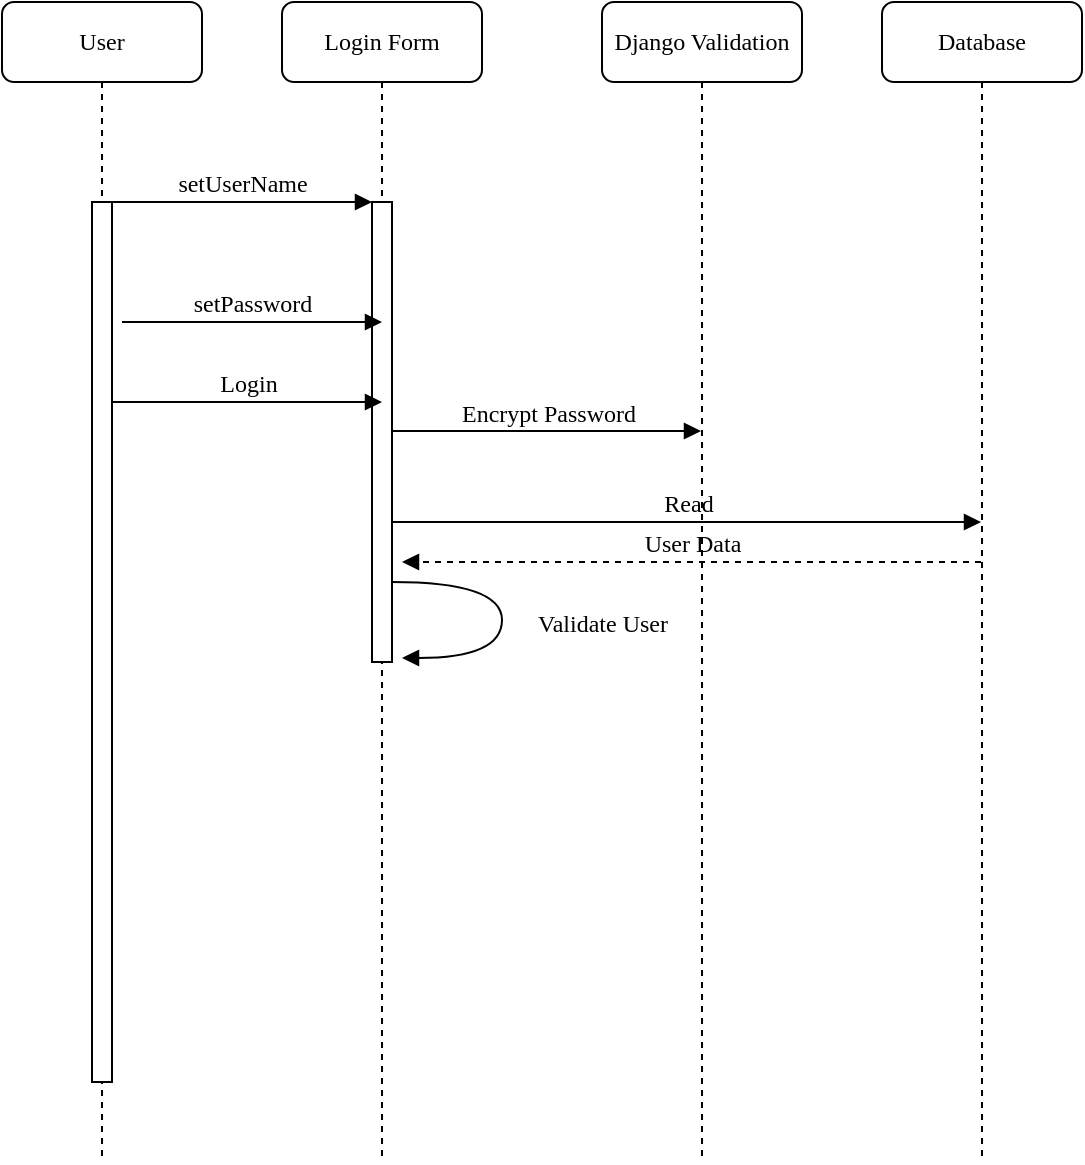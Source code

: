 <mxfile version="10.7.0" type="device"><diagram name="Login" id="13e1069c-82ec-6db2-03f1-153e76fe0fe0"><mxGraphModel dx="754" dy="604" grid="1" gridSize="10" guides="1" tooltips="1" connect="1" arrows="1" fold="1" page="1" pageScale="1" pageWidth="1100" pageHeight="850" background="#ffffff" math="0" shadow="0"><root><mxCell id="0"/><mxCell id="1" parent="0"/><mxCell id="7baba1c4bc27f4b0-2" value="Login Form" style="shape=umlLifeline;perimeter=lifelinePerimeter;whiteSpace=wrap;html=1;container=1;collapsible=0;recursiveResize=0;outlineConnect=0;rounded=1;shadow=0;comic=0;labelBackgroundColor=none;strokeColor=#000000;strokeWidth=1;fillColor=#FFFFFF;fontFamily=Verdana;fontSize=12;fontColor=#000000;align=center;" parent="1" vertex="1"><mxGeometry x="240" y="80" width="100" height="580" as="geometry"/></mxCell><mxCell id="7baba1c4bc27f4b0-10" value="" style="html=1;points=[];perimeter=orthogonalPerimeter;rounded=0;shadow=0;comic=0;labelBackgroundColor=none;strokeColor=#000000;strokeWidth=1;fillColor=#FFFFFF;fontFamily=Verdana;fontSize=12;fontColor=#000000;align=center;" parent="7baba1c4bc27f4b0-2" vertex="1"><mxGeometry x="45" y="100" width="10" height="230" as="geometry"/></mxCell><mxCell id="7baba1c4bc27f4b0-3" value="Django Validation" style="shape=umlLifeline;perimeter=lifelinePerimeter;whiteSpace=wrap;html=1;container=1;collapsible=0;recursiveResize=0;outlineConnect=0;rounded=1;shadow=0;comic=0;labelBackgroundColor=none;strokeColor=#000000;strokeWidth=1;fillColor=#FFFFFF;fontFamily=Verdana;fontSize=12;fontColor=#000000;align=center;" parent="1" vertex="1"><mxGeometry x="400" y="80" width="100" height="580" as="geometry"/></mxCell><mxCell id="7baba1c4bc27f4b0-4" value="Database" style="shape=umlLifeline;perimeter=lifelinePerimeter;whiteSpace=wrap;html=1;container=1;collapsible=0;recursiveResize=0;outlineConnect=0;rounded=1;shadow=0;comic=0;labelBackgroundColor=none;strokeColor=#000000;strokeWidth=1;fillColor=#FFFFFF;fontFamily=Verdana;fontSize=12;fontColor=#000000;align=center;" parent="1" vertex="1"><mxGeometry x="540" y="80" width="100" height="580" as="geometry"/></mxCell><mxCell id="7baba1c4bc27f4b0-8" value="User" style="shape=umlLifeline;perimeter=lifelinePerimeter;whiteSpace=wrap;html=1;container=1;collapsible=0;recursiveResize=0;outlineConnect=0;rounded=1;shadow=0;comic=0;labelBackgroundColor=none;strokeColor=#000000;strokeWidth=1;fillColor=#FFFFFF;fontFamily=Verdana;fontSize=12;fontColor=#000000;align=center;" parent="1" vertex="1"><mxGeometry x="100" y="80" width="100" height="580" as="geometry"/></mxCell><mxCell id="7baba1c4bc27f4b0-9" value="" style="html=1;points=[];perimeter=orthogonalPerimeter;rounded=0;shadow=0;comic=0;labelBackgroundColor=none;strokeColor=#000000;strokeWidth=1;fillColor=#FFFFFF;fontFamily=Verdana;fontSize=12;fontColor=#000000;align=center;" parent="7baba1c4bc27f4b0-8" vertex="1"><mxGeometry x="45" y="100" width="10" height="440" as="geometry"/></mxCell><mxCell id="7baba1c4bc27f4b0-11" value="setUserName" style="html=1;verticalAlign=bottom;endArrow=block;entryX=0;entryY=0;labelBackgroundColor=none;fontFamily=Verdana;fontSize=12;edgeStyle=elbowEdgeStyle;elbow=vertical;" parent="1" source="7baba1c4bc27f4b0-9" target="7baba1c4bc27f4b0-10" edge="1"><mxGeometry relative="1" as="geometry"><mxPoint x="220" y="190" as="sourcePoint"/></mxGeometry></mxCell><mxCell id="PRIiNtoWwAZ16nv0uxom-2" value="setPassword" style="html=1;verticalAlign=bottom;endArrow=block;labelBackgroundColor=none;fontFamily=Verdana;fontSize=12;edgeStyle=elbowEdgeStyle;elbow=vertical;" parent="1" edge="1"><mxGeometry relative="1" as="geometry"><mxPoint x="160" y="240" as="sourcePoint"/><mxPoint x="290" y="240" as="targetPoint"/></mxGeometry></mxCell><mxCell id="PRIiNtoWwAZ16nv0uxom-3" value="Login" style="html=1;verticalAlign=bottom;endArrow=block;labelBackgroundColor=none;fontFamily=Verdana;fontSize=12;edgeStyle=elbowEdgeStyle;elbow=vertical;" parent="1" edge="1"><mxGeometry relative="1" as="geometry"><mxPoint x="155" y="280" as="sourcePoint"/><mxPoint x="290" y="280" as="targetPoint"/></mxGeometry></mxCell><mxCell id="PRIiNtoWwAZ16nv0uxom-4" value="Encrypt Password" style="html=1;verticalAlign=bottom;endArrow=block;labelBackgroundColor=none;fontFamily=Verdana;fontSize=12;edgeStyle=elbowEdgeStyle;elbow=vertical;" parent="1" target="7baba1c4bc27f4b0-3" edge="1"><mxGeometry relative="1" as="geometry"><mxPoint x="295" y="294.5" as="sourcePoint"/><mxPoint x="445" y="295" as="targetPoint"/></mxGeometry></mxCell><mxCell id="PRIiNtoWwAZ16nv0uxom-5" value="Read" style="html=1;verticalAlign=bottom;endArrow=block;labelBackgroundColor=none;fontFamily=Verdana;fontSize=12;edgeStyle=elbowEdgeStyle;elbow=vertical;" parent="1" target="7baba1c4bc27f4b0-4" edge="1"><mxGeometry relative="1" as="geometry"><mxPoint x="295" y="340" as="sourcePoint"/><mxPoint x="445" y="340" as="targetPoint"/></mxGeometry></mxCell><mxCell id="PRIiNtoWwAZ16nv0uxom-6" value="User Data" style="html=1;verticalAlign=bottom;endArrow=block;entryX=1.5;entryY=0.783;labelBackgroundColor=none;fontFamily=Verdana;fontSize=12;edgeStyle=elbowEdgeStyle;elbow=vertical;entryDx=0;entryDy=0;entryPerimeter=0;dashed=1;" parent="1" source="7baba1c4bc27f4b0-4" target="7baba1c4bc27f4b0-10" edge="1"><mxGeometry relative="1" as="geometry"><mxPoint x="390" y="370" as="sourcePoint"/><mxPoint x="540" y="370" as="targetPoint"/></mxGeometry></mxCell><mxCell id="PRIiNtoWwAZ16nv0uxom-8" value="Validate User" style="html=1;verticalAlign=bottom;endArrow=block;labelBackgroundColor=none;fontFamily=Verdana;fontSize=12;elbow=vertical;edgeStyle=orthogonalEdgeStyle;curved=1;entryX=1;entryY=0.286;entryPerimeter=0;exitX=1.038;exitY=0.345;exitPerimeter=0;" parent="1" edge="1"><mxGeometry x="0.301" y="-51" relative="1" as="geometry"><mxPoint x="295" y="370" as="sourcePoint"/><mxPoint x="300" y="408" as="targetPoint"/><Array as="points"><mxPoint x="350" y="370"/><mxPoint x="350" y="408"/></Array><mxPoint x="50" y="43" as="offset"/></mxGeometry></mxCell></root></mxGraphModel></diagram><diagram id="e7dPuxHMoL67cl6C4Zb5" name="Alerts"><mxGraphModel dx="754" dy="604" grid="1" gridSize="10" guides="1" tooltips="1" connect="1" arrows="1" fold="1" page="1" pageScale="1" pageWidth="850" pageHeight="1100" math="0" shadow="0"><root><mxCell id="YUxFCMXZPQqEsNs9iiTc-0"/><mxCell id="YUxFCMXZPQqEsNs9iiTc-1" parent="YUxFCMXZPQqEsNs9iiTc-0"/><mxCell id="4Sby-0p70b0qC4y_TAxx-0" value="Calendar Page" style="shape=umlLifeline;perimeter=lifelinePerimeter;whiteSpace=wrap;html=1;container=1;collapsible=0;recursiveResize=0;outlineConnect=0;rounded=1;shadow=0;comic=0;labelBackgroundColor=none;strokeColor=#000000;strokeWidth=1;fillColor=#FFFFFF;fontFamily=Verdana;fontSize=12;fontColor=#000000;align=center;" parent="YUxFCMXZPQqEsNs9iiTc-1" vertex="1"><mxGeometry x="80" y="70" width="100" height="580" as="geometry"/></mxCell><mxCell id="4Sby-0p70b0qC4y_TAxx-1" value="" style="html=1;points=[];perimeter=orthogonalPerimeter;rounded=0;shadow=0;comic=0;labelBackgroundColor=none;strokeColor=#000000;strokeWidth=1;fillColor=#FFFFFF;fontFamily=Verdana;fontSize=12;fontColor=#000000;align=center;" parent="4Sby-0p70b0qC4y_TAxx-0" vertex="1"><mxGeometry x="45" y="100" width="10" height="160" as="geometry"/></mxCell><mxCell id="4Sby-0p70b0qC4y_TAxx-2" value="Alert Page&lt;br&gt;" style="shape=umlLifeline;perimeter=lifelinePerimeter;whiteSpace=wrap;html=1;container=1;collapsible=0;recursiveResize=0;outlineConnect=0;rounded=1;shadow=0;comic=0;labelBackgroundColor=none;strokeColor=#000000;strokeWidth=1;fillColor=#FFFFFF;fontFamily=Verdana;fontSize=12;fontColor=#000000;align=center;" parent="YUxFCMXZPQqEsNs9iiTc-1" vertex="1"><mxGeometry x="500" y="80" width="100" height="580" as="geometry"/></mxCell><mxCell id="4Sby-0p70b0qC4y_TAxx-19" value="" style="html=1;points=[];perimeter=orthogonalPerimeter;rounded=0;shadow=0;comic=0;labelBackgroundColor=none;strokeColor=#000000;strokeWidth=1;fillColor=#FFFFFF;fontFamily=Verdana;fontSize=12;fontColor=#000000;align=center;" parent="4Sby-0p70b0qC4y_TAxx-2" vertex="1"><mxGeometry x="45" y="250" width="10" height="100" as="geometry"/></mxCell><mxCell id="4Sby-0p70b0qC4y_TAxx-3" value="Alert Table" style="shape=umlLifeline;perimeter=lifelinePerimeter;whiteSpace=wrap;html=1;container=1;collapsible=0;recursiveResize=0;outlineConnect=0;rounded=1;shadow=0;comic=0;labelBackgroundColor=none;strokeColor=#000000;strokeWidth=1;fillColor=#FFFFFF;fontFamily=Verdana;fontSize=12;fontColor=#000000;align=center;" parent="YUxFCMXZPQqEsNs9iiTc-1" vertex="1"><mxGeometry x="375" y="80" width="100" height="580" as="geometry"/></mxCell><mxCell id="4Sby-0p70b0qC4y_TAxx-12" value="Populate &lt;br&gt;Calendar" style="html=1;verticalAlign=bottom;endArrow=block;labelBackgroundColor=none;fontFamily=Verdana;fontSize=12;elbow=vertical;edgeStyle=orthogonalEdgeStyle;curved=1;entryX=1;entryY=0.286;entryPerimeter=0;exitX=1.038;exitY=0.345;exitPerimeter=0;" parent="YUxFCMXZPQqEsNs9iiTc-1" edge="1"><mxGeometry x="0.301" y="-41" relative="1" as="geometry"><mxPoint x="135" y="250" as="sourcePoint"/><mxPoint x="140" y="288" as="targetPoint"/><Array as="points"><mxPoint x="190" y="250"/><mxPoint x="190" y="288"/></Array><mxPoint x="40" y="33" as="offset"/></mxGeometry></mxCell><mxCell id="4Sby-0p70b0qC4y_TAxx-13" value="Send data" style="html=1;verticalAlign=bottom;endArrow=block;labelBackgroundColor=none;fontFamily=Verdana;fontSize=12;edgeStyle=elbowEdgeStyle;elbow=vertical;dashed=1;" parent="YUxFCMXZPQqEsNs9iiTc-1" edge="1"><mxGeometry relative="1" as="geometry"><mxPoint x="135" y="190" as="sourcePoint"/><mxPoint x="425" y="190" as="targetPoint"/></mxGeometry></mxCell><mxCell id="4Sby-0p70b0qC4y_TAxx-14" value="Send Alert Data" style="html=1;verticalAlign=bottom;endArrow=block;entryX=1.5;entryY=0.783;labelBackgroundColor=none;fontFamily=Verdana;fontSize=12;edgeStyle=elbowEdgeStyle;elbow=vertical;entryDx=0;entryDy=0;entryPerimeter=0;dashed=1;" parent="YUxFCMXZPQqEsNs9iiTc-1" edge="1"><mxGeometry relative="1" as="geometry"><mxPoint x="424.5" y="230" as="sourcePoint"/><mxPoint x="135" y="230" as="targetPoint"/></mxGeometry></mxCell><mxCell id="4Sby-0p70b0qC4y_TAxx-15" value="" style="endArrow=classic;html=1;" parent="YUxFCMXZPQqEsNs9iiTc-1" target="4Sby-0p70b0qC4y_TAxx-2" edge="1"><mxGeometry width="50" height="50" relative="1" as="geometry"><mxPoint x="135" y="330" as="sourcePoint"/><mxPoint x="215" y="330" as="targetPoint"/></mxGeometry></mxCell><mxCell id="4Sby-0p70b0qC4y_TAxx-16" value="Send Information" style="text;html=1;" parent="YUxFCMXZPQqEsNs9iiTc-1" vertex="1"><mxGeometry x="290" y="300" width="110" height="30" as="geometry"/></mxCell><mxCell id="4Sby-0p70b0qC4y_TAxx-17" value="Item History Page&lt;br&gt;" style="shape=umlLifeline;perimeter=lifelinePerimeter;whiteSpace=wrap;html=1;container=1;collapsible=0;recursiveResize=0;outlineConnect=0;rounded=1;shadow=0;comic=0;labelBackgroundColor=none;strokeColor=#000000;strokeWidth=1;fillColor=#FFFFFF;fontFamily=Verdana;fontSize=12;fontColor=#000000;align=center;" parent="YUxFCMXZPQqEsNs9iiTc-1" vertex="1"><mxGeometry x="640" y="80" width="100" height="580" as="geometry"/></mxCell><mxCell id="4Sby-0p70b0qC4y_TAxx-23" value="" style="html=1;points=[];perimeter=orthogonalPerimeter;rounded=0;shadow=0;comic=0;labelBackgroundColor=none;strokeColor=#000000;strokeWidth=1;fillColor=#FFFFFF;fontFamily=Verdana;fontSize=12;fontColor=#000000;align=center;" parent="4Sby-0p70b0qC4y_TAxx-17" vertex="1"><mxGeometry x="45" y="350" width="10" height="70" as="geometry"/></mxCell><mxCell id="4Sby-0p70b0qC4y_TAxx-18" value="Generate&lt;br&gt;&amp;nbsp;Alerts" style="html=1;verticalAlign=bottom;endArrow=block;labelBackgroundColor=none;fontFamily=Verdana;fontSize=12;elbow=vertical;edgeStyle=orthogonalEdgeStyle;curved=1;entryX=1;entryY=0.286;entryPerimeter=0;exitX=1.038;exitY=0.345;exitPerimeter=0;" parent="YUxFCMXZPQqEsNs9iiTc-1" edge="1"><mxGeometry x="-0.474" y="10" relative="1" as="geometry"><mxPoint x="555" y="332" as="sourcePoint"/><mxPoint x="560" y="370" as="targetPoint"/><Array as="points"><mxPoint x="605" y="332"/><mxPoint x="605" y="370"/></Array><mxPoint as="offset"/></mxGeometry></mxCell><mxCell id="4Sby-0p70b0qC4y_TAxx-20" value="" style="endArrow=classic;html=1;" parent="YUxFCMXZPQqEsNs9iiTc-1" edge="1"><mxGeometry width="50" height="50" relative="1" as="geometry"><mxPoint x="555" y="429.5" as="sourcePoint"/><mxPoint x="690" y="429.5" as="targetPoint"/></mxGeometry></mxCell><mxCell id="4Sby-0p70b0qC4y_TAxx-21" value="Send Item ID" style="text;html=1;" parent="YUxFCMXZPQqEsNs9iiTc-1" vertex="1"><mxGeometry x="560" y="400" width="120" height="30" as="geometry"/></mxCell><mxCell id="4Sby-0p70b0qC4y_TAxx-22" value="Generate&lt;br&gt;&amp;nbsp;History of Item" style="html=1;verticalAlign=bottom;endArrow=block;labelBackgroundColor=none;fontFamily=Verdana;fontSize=12;elbow=vertical;edgeStyle=orthogonalEdgeStyle;curved=1;entryX=1;entryY=0.286;entryPerimeter=0;exitX=1.038;exitY=0.345;exitPerimeter=0;" parent="YUxFCMXZPQqEsNs9iiTc-1" edge="1"><mxGeometry x="-0.248" relative="1" as="geometry"><mxPoint x="695" y="446" as="sourcePoint"/><mxPoint x="700" y="484" as="targetPoint"/><Array as="points"><mxPoint x="745" y="446"/><mxPoint x="745" y="484"/></Array><mxPoint as="offset"/></mxGeometry></mxCell></root></mxGraphModel></diagram><diagram id="9Vsundy4BSz1FBycVJxs" name="Modify Product Info"><mxGraphModel dx="754" dy="604" grid="1" gridSize="10" guides="1" tooltips="1" connect="1" arrows="1" fold="1" page="1" pageScale="1" pageWidth="850" pageHeight="1100" math="0" shadow="0"><root><mxCell id="tLIetx837zFEwxVDPVvu-0"/><mxCell id="tLIetx837zFEwxVDPVvu-1" parent="tLIetx837zFEwxVDPVvu-0"/><mxCell id="tLIetx837zFEwxVDPVvu-22" value="User Confirms Changes to be Made to Database" style="html=1;verticalAlign=bottom;endArrow=block;entryX=0.1;entryY=0.741;entryDx=0;entryDy=0;entryPerimeter=0;" edge="1" parent="tLIetx837zFEwxVDPVvu-1" target="tLIetx837zFEwxVDPVvu-18"><mxGeometry width="80" relative="1" as="geometry"><mxPoint x="400" y="575" as="sourcePoint"/><mxPoint x="500" y="579.5" as="targetPoint"/></mxGeometry></mxCell><mxCell id="tLIetx837zFEwxVDPVvu-2" value="&amp;lt;actor&amp;gt;&lt;br&gt;User&lt;br&gt;" style="shape=umlLifeline;perimeter=lifelinePerimeter;whiteSpace=wrap;html=1;container=1;collapsible=0;recursiveResize=0;outlineConnect=0;" vertex="1" parent="tLIetx837zFEwxVDPVvu-1"><mxGeometry x="190" y="80" width="100" height="520" as="geometry"/></mxCell><mxCell id="tLIetx837zFEwxVDPVvu-3" value="" style="html=1;points=[];perimeter=orthogonalPerimeter;" vertex="1" parent="tLIetx837zFEwxVDPVvu-2"><mxGeometry x="45" y="60" width="10" height="440" as="geometry"/></mxCell><mxCell id="tLIetx837zFEwxVDPVvu-4" value="Inventory&lt;br&gt;Management&lt;br&gt;Page&lt;br&gt;" style="shape=umlLifeline;perimeter=lifelinePerimeter;whiteSpace=wrap;html=1;container=1;collapsible=0;recursiveResize=0;outlineConnect=0;size=50;" vertex="1" parent="tLIetx837zFEwxVDPVvu-1"><mxGeometry x="350" y="70" width="100" height="550" as="geometry"/></mxCell><mxCell id="tLIetx837zFEwxVDPVvu-5" value="" style="html=1;points=[];perimeter=orthogonalPerimeter;" vertex="1" parent="tLIetx837zFEwxVDPVvu-4"><mxGeometry x="45" y="70" width="10" height="80" as="geometry"/></mxCell><mxCell id="tLIetx837zFEwxVDPVvu-6" value="" style="html=1;points=[];perimeter=orthogonalPerimeter;" vertex="1" parent="tLIetx837zFEwxVDPVvu-4"><mxGeometry x="45" y="450" width="10" height="80" as="geometry"/></mxCell><mxCell id="tLIetx837zFEwxVDPVvu-7" value="Select &quot;Details&quot; Option&lt;br&gt;of Item&lt;br&gt;" style="html=1;verticalAlign=bottom;endArrow=block;exitX=0.9;exitY=0.33;exitDx=0;exitDy=0;exitPerimeter=0;entryX=0;entryY=0.337;entryDx=0;entryDy=0;entryPerimeter=0;" edge="1" parent="tLIetx837zFEwxVDPVvu-1"><mxGeometry width="80" relative="1" as="geometry"><mxPoint x="245" y="184" as="sourcePoint"/><mxPoint x="395" y="184" as="targetPoint"/></mxGeometry></mxCell><mxCell id="tLIetx837zFEwxVDPVvu-8" value="Item Details&lt;br&gt;Page&lt;br&gt;" style="shape=umlLifeline;perimeter=lifelinePerimeter;whiteSpace=wrap;html=1;container=1;collapsible=0;recursiveResize=0;outlineConnect=0;" vertex="1" parent="tLIetx837zFEwxVDPVvu-1"><mxGeometry x="530" y="80" width="100" height="640" as="geometry"/></mxCell><mxCell id="tLIetx837zFEwxVDPVvu-9" value="" style="html=1;points=[];perimeter=orthogonalPerimeter;" vertex="1" parent="tLIetx837zFEwxVDPVvu-8"><mxGeometry x="45" y="160" width="10" height="310" as="geometry"/></mxCell><mxCell id="tLIetx837zFEwxVDPVvu-10" value="Render Information&lt;br&gt;On Page&lt;br&gt;" style="html=1;verticalAlign=bottom;endArrow=block;edgeStyle=entityRelationEdgeStyle;entryX=1.6;entryY=0.342;entryDx=0;entryDy=0;entryPerimeter=0;curved=1;exitX=1.1;exitY=0.155;exitDx=0;exitDy=0;exitPerimeter=0;" edge="1" parent="tLIetx837zFEwxVDPVvu-8" source="tLIetx837zFEwxVDPVvu-9" target="tLIetx837zFEwxVDPVvu-9"><mxGeometry x="-0.173" y="-1" width="80" relative="1" as="geometry"><mxPoint x="60" y="240" as="sourcePoint"/><mxPoint x="140" y="230" as="targetPoint"/><Array as="points"><mxPoint x="130" y="240"/></Array><mxPoint as="offset"/></mxGeometry></mxCell><mxCell id="tLIetx837zFEwxVDPVvu-11" value="Render Information&lt;br&gt;On Page&lt;br&gt;" style="html=1;verticalAlign=bottom;endArrow=block;exitX=0.9;exitY=0.761;exitDx=0;exitDy=0;exitPerimeter=0;edgeStyle=entityRelationEdgeStyle;entryX=1.5;entryY=0.897;entryDx=0;entryDy=0;entryPerimeter=0;curved=1;" edge="1" parent="tLIetx837zFEwxVDPVvu-8" source="tLIetx837zFEwxVDPVvu-9" target="tLIetx837zFEwxVDPVvu-9"><mxGeometry x="-0.173" y="-1" width="80" relative="1" as="geometry"><mxPoint x="101" y="390" as="sourcePoint"/><mxPoint x="99" y="442" as="targetPoint"/><Array as="points"><mxPoint x="174" y="404"/></Array><mxPoint as="offset"/></mxGeometry></mxCell><mxCell id="tLIetx837zFEwxVDPVvu-12" value="" style="html=1;points=[];perimeter=orthogonalPerimeter;" vertex="1" parent="tLIetx837zFEwxVDPVvu-8"><mxGeometry x="45" y="530" width="10" height="80" as="geometry"/></mxCell><mxCell id="tLIetx837zFEwxVDPVvu-13" value="Product&lt;br&gt;Information&lt;br&gt;Database&lt;br&gt;&lt;br&gt;" style="shape=umlLifeline;perimeter=lifelinePerimeter;whiteSpace=wrap;html=1;container=1;collapsible=0;recursiveResize=0;outlineConnect=0;size=50;" vertex="1" parent="tLIetx837zFEwxVDPVvu-1"><mxGeometry x="700" y="71" width="100" height="469" as="geometry"/></mxCell><mxCell id="tLIetx837zFEwxVDPVvu-14" value="Read (Item ID, SKU)" style="html=1;verticalAlign=bottom;endArrow=block;exitX=0.9;exitY=0.23;exitDx=0;exitDy=0;exitPerimeter=0;" edge="1" parent="tLIetx837zFEwxVDPVvu-1"><mxGeometry width="80" relative="1" as="geometry"><mxPoint x="404" y="207" as="sourcePoint"/><mxPoint x="749.5" y="207" as="targetPoint"/></mxGeometry></mxCell><mxCell id="tLIetx837zFEwxVDPVvu-15" value="Product Information" style="html=1;verticalAlign=bottom;endArrow=open;dashed=1;endSize=8;entryX=1.3;entryY=0.032;entryDx=0;entryDy=0;entryPerimeter=0;" edge="1" parent="tLIetx837zFEwxVDPVvu-1" source="tLIetx837zFEwxVDPVvu-13" target="tLIetx837zFEwxVDPVvu-9"><mxGeometry relative="1" as="geometry"><mxPoint x="720" y="250" as="sourcePoint"/><mxPoint x="640" y="250" as="targetPoint"/></mxGeometry></mxCell><mxCell id="tLIetx837zFEwxVDPVvu-16" value="Select Item Datum" style="html=1;verticalAlign=bottom;endArrow=block;entryX=0.1;entryY=0.223;entryDx=0;entryDy=0;entryPerimeter=0;" edge="1" parent="tLIetx837zFEwxVDPVvu-1"><mxGeometry width="80" relative="1" as="geometry"><mxPoint x="244" y="387" as="sourcePoint"/><mxPoint x="576" y="387" as="targetPoint"/></mxGeometry></mxCell><mxCell id="tLIetx837zFEwxVDPVvu-17" value="Temporary&lt;br&gt;Database&lt;br&gt;" style="shape=umlLifeline;perimeter=lifelinePerimeter;whiteSpace=wrap;html=1;container=1;collapsible=0;recursiveResize=0;outlineConnect=0;" vertex="1" parent="tLIetx837zFEwxVDPVvu-1"><mxGeometry x="890" y="80" width="100" height="570" as="geometry"/></mxCell><mxCell id="tLIetx837zFEwxVDPVvu-18" value="" style="html=1;points=[];perimeter=orthogonalPerimeter;" vertex="1" parent="tLIetx837zFEwxVDPVvu-17"><mxGeometry x="45" y="280" width="10" height="290" as="geometry"/></mxCell><mxCell id="tLIetx837zFEwxVDPVvu-19" value="User Modifies Item Information" style="html=1;verticalAlign=bottom;endArrow=block;exitX=1.1;exitY=0.526;exitDx=0;exitDy=0;exitPerimeter=0;entryX=-0.3;entryY=0.148;entryDx=0;entryDy=0;entryPerimeter=0;" edge="1" parent="tLIetx837zFEwxVDPVvu-1" source="tLIetx837zFEwxVDPVvu-9" target="tLIetx837zFEwxVDPVvu-18"><mxGeometry width="80" relative="1" as="geometry"><mxPoint x="610" y="409.5" as="sourcePoint"/><mxPoint x="760" y="409.5" as="targetPoint"/></mxGeometry></mxCell><mxCell id="tLIetx837zFEwxVDPVvu-20" value="Modified Datum is returned" style="html=1;verticalAlign=bottom;endArrow=open;dashed=1;endSize=8;entryX=0.9;entryY=0.635;entryDx=0;entryDy=0;entryPerimeter=0;" edge="1" parent="tLIetx837zFEwxVDPVvu-1" target="tLIetx837zFEwxVDPVvu-9"><mxGeometry relative="1" as="geometry"><mxPoint x="932" y="437" as="sourcePoint"/><mxPoint x="590" y="440" as="targetPoint"/></mxGeometry></mxCell><mxCell id="tLIetx837zFEwxVDPVvu-21" value="User Returns to Inventory&lt;br&gt;Management Page&lt;br&gt;" style="html=1;verticalAlign=bottom;endArrow=open;dashed=1;endSize=8;entryX=1;entryY=0.3;entryDx=0;entryDy=0;entryPerimeter=0;" edge="1" parent="tLIetx837zFEwxVDPVvu-1" target="tLIetx837zFEwxVDPVvu-6"><mxGeometry relative="1" as="geometry"><mxPoint x="570" y="544" as="sourcePoint"/><mxPoint x="420" y="538" as="targetPoint"/></mxGeometry></mxCell><mxCell id="tLIetx837zFEwxVDPVvu-23" value="Changes are Written to Database" style="html=1;verticalAlign=bottom;endArrow=open;dashed=1;endSize=8;entryX=0.9;entryY=0.275;entryDx=0;entryDy=0;entryPerimeter=0;" edge="1" parent="tLIetx837zFEwxVDPVvu-1" target="tLIetx837zFEwxVDPVvu-12"><mxGeometry relative="1" as="geometry"><mxPoint x="930" y="632" as="sourcePoint"/><mxPoint x="850" y="630" as="targetPoint"/></mxGeometry></mxCell></root></mxGraphModel></diagram><diagram id="SbrlUwGYBMEbWCo0XgBW" name="Show Histogram"><mxGraphModel dx="754" dy="604" grid="1" gridSize="10" guides="1" tooltips="1" connect="1" arrows="1" fold="1" page="1" pageScale="1" pageWidth="850" pageHeight="1100" math="0" shadow="0"><root><mxCell id="3MhAy1bNiWbd6QiI01q0-0"/><mxCell id="3MhAy1bNiWbd6QiI01q0-1" parent="3MhAy1bNiWbd6QiI01q0-0"/><mxCell id="3MhAy1bNiWbd6QiI01q0-2" value="&amp;lt;actor&amp;gt;&lt;br&gt;User" style="shape=umlLifeline;perimeter=lifelinePerimeter;whiteSpace=wrap;html=1;container=1;collapsible=0;recursiveResize=0;outlineConnect=0;" vertex="1" parent="3MhAy1bNiWbd6QiI01q0-1"><mxGeometry x="120" y="80" width="100" height="410" as="geometry"/></mxCell><mxCell id="3MhAy1bNiWbd6QiI01q0-3" value="" style="html=1;points=[];perimeter=orthogonalPerimeter;" vertex="1" parent="3MhAy1bNiWbd6QiI01q0-2"><mxGeometry x="45" y="90" width="10" height="290" as="geometry"/></mxCell><mxCell id="3MhAy1bNiWbd6QiI01q0-4" value="Select Product" style="html=1;verticalAlign=bottom;endArrow=block;entryX=0;entryY=0;" edge="1" parent="3MhAy1bNiWbd6QiI01q0-1" target="3MhAy1bNiWbd6QiI01q0-6"><mxGeometry x="0.024" y="7" relative="1" as="geometry"><mxPoint x="175" y="190" as="sourcePoint"/><mxPoint as="offset"/></mxGeometry></mxCell><mxCell id="3MhAy1bNiWbd6QiI01q0-5" value="Reports Form" style="shape=umlLifeline;perimeter=lifelinePerimeter;whiteSpace=wrap;html=1;container=1;collapsible=0;recursiveResize=0;outlineConnect=0;" vertex="1" parent="3MhAy1bNiWbd6QiI01q0-1"><mxGeometry x="230" y="80" width="100" height="410" as="geometry"/></mxCell><mxCell id="3MhAy1bNiWbd6QiI01q0-6" value="" style="html=1;points=[];perimeter=orthogonalPerimeter;" vertex="1" parent="3MhAy1bNiWbd6QiI01q0-5"><mxGeometry x="45" y="110" width="10" height="270" as="geometry"/></mxCell><mxCell id="3MhAy1bNiWbd6QiI01q0-7" value="Generate&lt;br&gt;Histogram&lt;br&gt;" style="html=1;verticalAlign=bottom;endArrow=block;exitX=0.962;exitY=0.675;exitDx=0;exitDy=0;exitPerimeter=0;edgeStyle=entityRelationEdgeStyle;entryX=1.219;entryY=0.886;entryDx=0;entryDy=0;entryPerimeter=0;curved=1;" edge="1" parent="3MhAy1bNiWbd6QiI01q0-5" source="3MhAy1bNiWbd6QiI01q0-6" target="3MhAy1bNiWbd6QiI01q0-6"><mxGeometry x="-0.412" y="-19" width="80" relative="1" as="geometry"><mxPoint x="70" y="280" as="sourcePoint"/><mxPoint x="150" y="280" as="targetPoint"/><Array as="points"><mxPoint x="140" y="290"/></Array><mxPoint as="offset"/></mxGeometry></mxCell><mxCell id="3MhAy1bNiWbd6QiI01q0-8" value="Product History Table&lt;br&gt;" style="shape=umlLifeline;perimeter=lifelinePerimeter;whiteSpace=wrap;html=1;container=1;collapsible=0;recursiveResize=0;outlineConnect=0;" vertex="1" parent="3MhAy1bNiWbd6QiI01q0-1"><mxGeometry x="510" y="80" width="100" height="300" as="geometry"/></mxCell><mxCell id="3MhAy1bNiWbd6QiI01q0-9" value="Machine Learning&lt;br&gt;Algorithm&lt;br&gt;" style="shape=umlLifeline;perimeter=lifelinePerimeter;whiteSpace=wrap;html=1;container=1;collapsible=0;recursiveResize=0;outlineConnect=0;" vertex="1" parent="3MhAy1bNiWbd6QiI01q0-1"><mxGeometry x="350" y="80" width="100" height="300" as="geometry"/></mxCell><mxCell id="3MhAy1bNiWbd6QiI01q0-10" value="" style="html=1;points=[];perimeter=orthogonalPerimeter;" vertex="1" parent="3MhAy1bNiWbd6QiI01q0-9"><mxGeometry x="45" y="135" width="10" height="135" as="geometry"/></mxCell><mxCell id="3MhAy1bNiWbd6QiI01q0-11" value="Generate Data" style="html=1;verticalAlign=bottom;endArrow=block;exitX=0.9;exitY=0.388;exitDx=0;exitDy=0;exitPerimeter=0;edgeStyle=entityRelationEdgeStyle;curved=1;entryX=1.2;entryY=0.637;entryDx=0;entryDy=0;entryPerimeter=0;" edge="1" parent="3MhAy1bNiWbd6QiI01q0-9" source="3MhAy1bNiWbd6QiI01q0-10" target="3MhAy1bNiWbd6QiI01q0-10"><mxGeometry x="0.301" y="-22" width="80" relative="1" as="geometry"><mxPoint x="60" y="170" as="sourcePoint"/><mxPoint x="140" y="190" as="targetPoint"/><Array as="points"><mxPoint x="120" y="203"/></Array><mxPoint x="20" y="12" as="offset"/></mxGeometry></mxCell><mxCell id="3MhAy1bNiWbd6QiI01q0-12" value="Read" style="html=1;verticalAlign=bottom;endArrow=block;exitX=1.033;exitY=0.061;exitDx=0;exitDy=0;exitPerimeter=0;" edge="1" parent="3MhAy1bNiWbd6QiI01q0-1" source="3MhAy1bNiWbd6QiI01q0-6" target="3MhAy1bNiWbd6QiI01q0-8"><mxGeometry width="80" relative="1" as="geometry"><mxPoint x="290" y="206" as="sourcePoint"/><mxPoint x="390" y="200" as="targetPoint"/></mxGeometry></mxCell><mxCell id="3MhAy1bNiWbd6QiI01q0-13" value="Product Data History" style="html=1;verticalAlign=bottom;endArrow=open;dashed=1;endSize=8;entryX=1;entryY=0.175;entryDx=0;entryDy=0;entryPerimeter=0;" edge="1" parent="3MhAy1bNiWbd6QiI01q0-1" source="3MhAy1bNiWbd6QiI01q0-8" target="3MhAy1bNiWbd6QiI01q0-10"><mxGeometry x="-0.053" y="-9" relative="1" as="geometry"><mxPoint x="500" y="230" as="sourcePoint"/><mxPoint x="410" y="230" as="targetPoint"/><mxPoint x="1" as="offset"/></mxGeometry></mxCell><mxCell id="3MhAy1bNiWbd6QiI01q0-14" value="Return Data" style="html=1;verticalAlign=bottom;endArrow=open;dashed=1;endSize=8;exitX=-0.1;exitY=0.785;exitDx=0;exitDy=0;exitPerimeter=0;entryX=0.886;entryY=0.488;entryDx=0;entryDy=0;entryPerimeter=0;" edge="1" parent="3MhAy1bNiWbd6QiI01q0-1" source="3MhAy1bNiWbd6QiI01q0-10" target="3MhAy1bNiWbd6QiI01q0-6"><mxGeometry y="-10" relative="1" as="geometry"><mxPoint x="390" y="320" as="sourcePoint"/><mxPoint x="300" y="320" as="targetPoint"/><mxPoint as="offset"/></mxGeometry></mxCell><mxCell id="3MhAy1bNiWbd6QiI01q0-15" value="Select Time Period" style="html=1;verticalAlign=bottom;endArrow=block;" edge="1" parent="3MhAy1bNiWbd6QiI01q0-1"><mxGeometry x="-0.006" y="7" width="80" relative="1" as="geometry"><mxPoint x="176" y="229" as="sourcePoint"/><mxPoint x="274" y="229" as="targetPoint"/><mxPoint as="offset"/></mxGeometry></mxCell><mxCell id="3MhAy1bNiWbd6QiI01q0-16" value="Select Category" style="html=1;verticalAlign=bottom;endArrow=block;entryX=-0.029;entryY=0.283;entryDx=0;entryDy=0;entryPerimeter=0;" edge="1" parent="3MhAy1bNiWbd6QiI01q0-1" source="3MhAy1bNiWbd6QiI01q0-3" target="3MhAy1bNiWbd6QiI01q0-6"><mxGeometry width="80" relative="1" as="geometry"><mxPoint x="180" y="260" as="sourcePoint"/><mxPoint x="260" y="260" as="targetPoint"/></mxGeometry></mxCell><mxCell id="3MhAy1bNiWbd6QiI01q0-17" value="Select What Data&lt;br&gt;&amp;nbsp;to Display" style="html=1;verticalAlign=bottom;endArrow=block;entryX=0.029;entryY=0.443;entryDx=0;entryDy=0;entryPerimeter=0;" edge="1" parent="3MhAy1bNiWbd6QiI01q0-1" source="3MhAy1bNiWbd6QiI01q0-3" target="3MhAy1bNiWbd6QiI01q0-6"><mxGeometry width="80" relative="1" as="geometry"><mxPoint x="180" y="300" as="sourcePoint"/><mxPoint x="260" y="300" as="targetPoint"/></mxGeometry></mxCell></root></mxGraphModel></diagram></mxfile>
